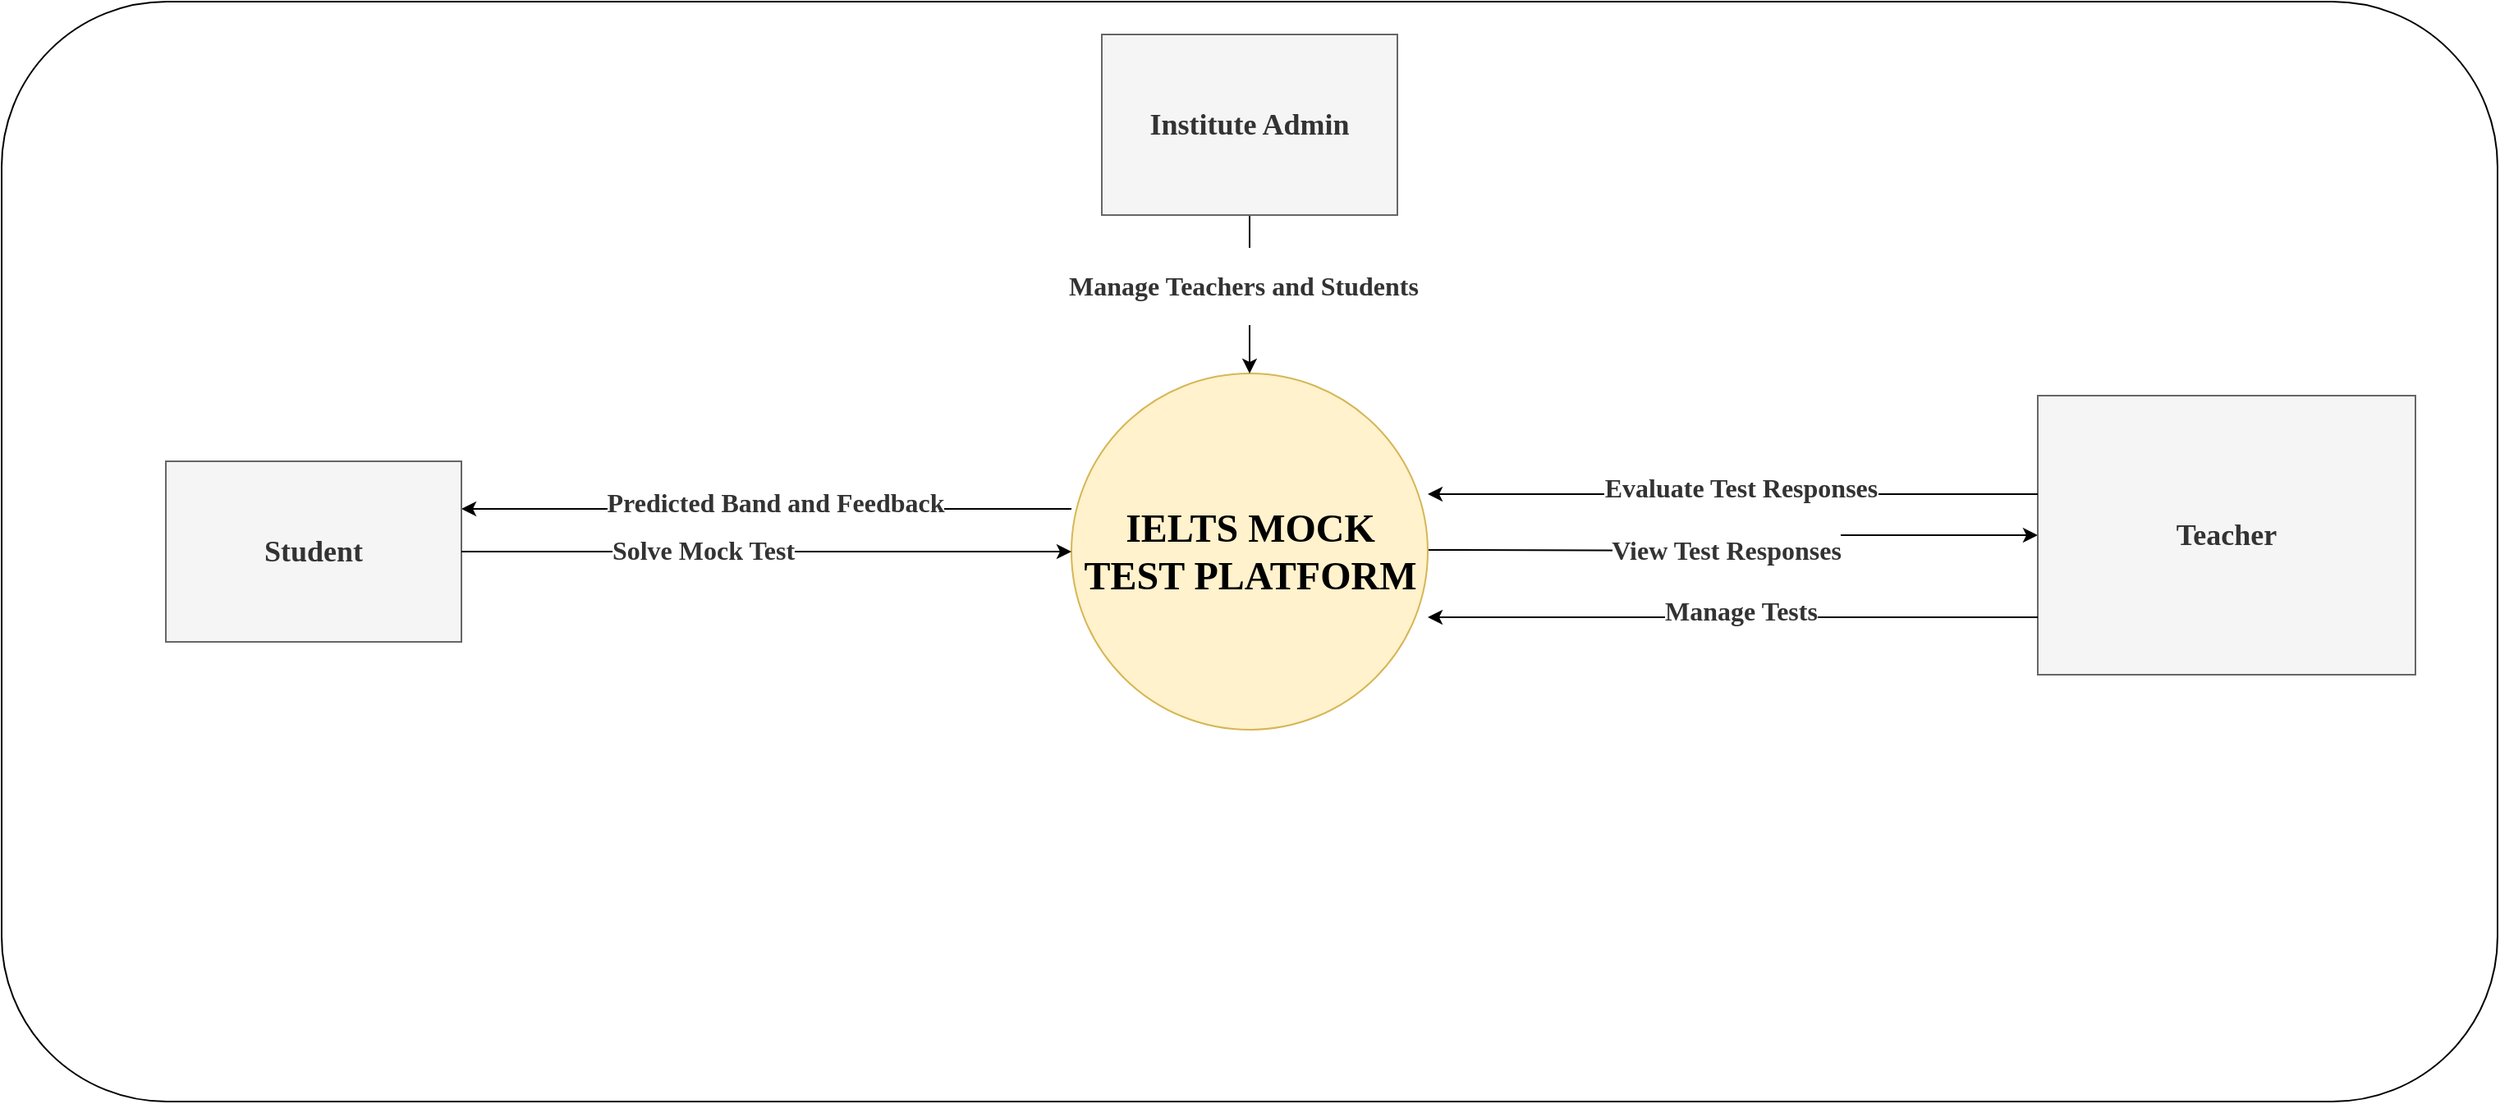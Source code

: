 <mxfile version="24.7.17">
  <diagram name="Page-1" id="etFTTJ8TaBfdBzY4ICjI">
    <mxGraphModel dx="1832" dy="1178" grid="1" gridSize="10" guides="1" tooltips="1" connect="1" arrows="1" fold="1" page="1" pageScale="1" pageWidth="1654" pageHeight="1169" math="0" shadow="0">
      <root>
        <mxCell id="0" />
        <mxCell id="1" parent="0" />
        <mxCell id="hIDMdmYQqQBxp58ehzNk-4" value="" style="rounded=1;whiteSpace=wrap;html=1;fontFamily=Ubuntu Mono;fontSource=https%3A%2F%2Ffonts.googleapis.com%2Fcss%3Ffamily%3DUbuntu%2BMono;fillColor=none;" vertex="1" parent="1">
          <mxGeometry x="30" y="60" width="1520" height="670" as="geometry" />
        </mxCell>
        <mxCell id="hIDMdmYQqQBxp58ehzNk-10" style="edgeStyle=orthogonalEdgeStyle;rounded=0;orthogonalLoop=1;jettySize=auto;html=1;fontFamily=Ubuntu Mono;fontSource=https%3A%2F%2Ffonts.googleapis.com%2Fcss%3Ffamily%3DUbuntu%2BMono;fontSize=12;fontColor=#333333;" edge="1" parent="1">
          <mxGeometry relative="1" as="geometry">
            <mxPoint x="681.5" y="369" as="sourcePoint" />
            <mxPoint x="310" y="369" as="targetPoint" />
          </mxGeometry>
        </mxCell>
        <mxCell id="hIDMdmYQqQBxp58ehzNk-11" value="&lt;h3&gt;&lt;span style=&quot;font-size: 16px;&quot;&gt;Predicted Band and Feedback&lt;/span&gt;&lt;/h3&gt;" style="edgeLabel;html=1;align=center;verticalAlign=middle;resizable=0;points=[];rounded=0;strokeColor=#666666;fontFamily=Ubuntu Mono;fontSource=https%3A%2F%2Ffonts.googleapis.com%2Fcss%3Ffamily%3DUbuntu%2BMono;fontSize=12;fontColor=#333333;fillColor=#f5f5f5;" vertex="1" connectable="0" parent="hIDMdmYQqQBxp58ehzNk-10">
          <mxGeometry x="0.19" y="-4" relative="1" as="geometry">
            <mxPoint x="40" as="offset" />
          </mxGeometry>
        </mxCell>
        <mxCell id="hIDMdmYQqQBxp58ehzNk-25" style="edgeStyle=orthogonalEdgeStyle;rounded=0;orthogonalLoop=1;jettySize=auto;html=1;exitX=1;exitY=0.5;exitDx=0;exitDy=0;fontFamily=Ubuntu Mono;fontSource=https%3A%2F%2Ffonts.googleapis.com%2Fcss%3Ffamily%3DUbuntu%2BMono;fontSize=12;fontColor=#333333;" edge="1" parent="1" target="hIDMdmYQqQBxp58ehzNk-6">
          <mxGeometry relative="1" as="geometry">
            <mxPoint x="898.5" y="394" as="sourcePoint" />
            <mxPoint x="1280" y="394" as="targetPoint" />
            <Array as="points" />
          </mxGeometry>
        </mxCell>
        <mxCell id="hIDMdmYQqQBxp58ehzNk-26" value="&lt;h3&gt;&lt;span style=&quot;font-size: 16px;&quot;&gt;View Test Responses&lt;/span&gt;&lt;/h3&gt;" style="edgeLabel;html=1;align=center;verticalAlign=middle;resizable=0;points=[];rounded=0;strokeColor=#666666;fontFamily=Ubuntu Mono;fontSource=https%3A%2F%2Ffonts.googleapis.com%2Fcss%3Ffamily%3DUbuntu%2BMono;fontSize=12;fontColor=#333333;fillColor=#f5f5f5;" vertex="1" connectable="0" parent="hIDMdmYQqQBxp58ehzNk-25">
          <mxGeometry x="-0.046" y="1" relative="1" as="geometry">
            <mxPoint as="offset" />
          </mxGeometry>
        </mxCell>
        <mxCell id="hIDMdmYQqQBxp58ehzNk-2" value="&lt;h1&gt;&lt;font data-font-src=&quot;https://fonts.googleapis.com/css?family=Ubuntu+Mono&quot;&gt;IELTS MOCK TEST PLATFORM&lt;/font&gt;&lt;/h1&gt;" style="ellipse;whiteSpace=wrap;html=1;aspect=fixed;fillColor=#fff2cc;strokeColor=#d6b656;fontFamily=Ubuntu Mono;fontSource=https%3A%2F%2Ffonts.googleapis.com%2Fcss%3Ffamily%3DUbuntu%2BMono;" vertex="1" parent="1">
          <mxGeometry x="681.5" y="286.5" width="217" height="217" as="geometry" />
        </mxCell>
        <mxCell id="hIDMdmYQqQBxp58ehzNk-5" value="&lt;h2&gt;Student&lt;/h2&gt;" style="rounded=0;whiteSpace=wrap;html=1;fillColor=#f5f5f5;fontColor=#333333;strokeColor=#666666;fontFamily=Ubuntu Mono;fontSource=https%3A%2F%2Ffonts.googleapis.com%2Fcss%3Ffamily%3DUbuntu%2BMono;" vertex="1" parent="1">
          <mxGeometry x="130" y="340" width="180" height="110" as="geometry" />
        </mxCell>
        <mxCell id="hIDMdmYQqQBxp58ehzNk-6" value="&lt;h2&gt;Teacher&lt;/h2&gt;" style="rounded=0;whiteSpace=wrap;html=1;fillColor=#f5f5f5;fontColor=#333333;strokeColor=#666666;fontFamily=Ubuntu Mono;fontSource=https%3A%2F%2Ffonts.googleapis.com%2Fcss%3Ffamily%3DUbuntu%2BMono;align=center;verticalAlign=middle;fontSize=12;" vertex="1" parent="1">
          <mxGeometry x="1270" y="300" width="230" height="170" as="geometry" />
        </mxCell>
        <mxCell id="hIDMdmYQqQBxp58ehzNk-12" style="edgeStyle=orthogonalEdgeStyle;rounded=0;orthogonalLoop=1;jettySize=auto;html=1;fontFamily=Ubuntu Mono;fontSource=https%3A%2F%2Ffonts.googleapis.com%2Fcss%3Ffamily%3DUbuntu%2BMono;fontSize=12;fontColor=#333333;" edge="1" parent="1" source="hIDMdmYQqQBxp58ehzNk-7" target="hIDMdmYQqQBxp58ehzNk-2">
          <mxGeometry relative="1" as="geometry" />
        </mxCell>
        <mxCell id="hIDMdmYQqQBxp58ehzNk-16" value="&lt;h3&gt;&lt;span style=&quot;font-size: 16px;&quot;&gt;Manage Teachers and Students&lt;/span&gt;&lt;/h3&gt;" style="edgeLabel;html=1;align=center;verticalAlign=middle;resizable=0;points=[];rounded=0;strokeColor=#666666;fontFamily=Ubuntu Mono;fontSource=https%3A%2F%2Ffonts.googleapis.com%2Fcss%3Ffamily%3DUbuntu%2BMono;fontSize=12;fontColor=#333333;fillColor=#f5f5f5;" vertex="1" connectable="0" parent="hIDMdmYQqQBxp58ehzNk-12">
          <mxGeometry x="-0.114" y="-4" relative="1" as="geometry">
            <mxPoint as="offset" />
          </mxGeometry>
        </mxCell>
        <mxCell id="hIDMdmYQqQBxp58ehzNk-7" value="&lt;h2&gt;Institute Admin&lt;/h2&gt;" style="rounded=0;whiteSpace=wrap;html=1;fillColor=#f5f5f5;fontColor=#333333;strokeColor=#666666;fontFamily=Ubuntu Mono;fontSource=https%3A%2F%2Ffonts.googleapis.com%2Fcss%3Ffamily%3DUbuntu%2BMono;" vertex="1" parent="1">
          <mxGeometry x="700" y="80" width="180" height="110" as="geometry" />
        </mxCell>
        <mxCell id="hIDMdmYQqQBxp58ehzNk-8" style="edgeStyle=orthogonalEdgeStyle;rounded=0;orthogonalLoop=1;jettySize=auto;html=1;fontFamily=Ubuntu Mono;fontSource=https%3A%2F%2Ffonts.googleapis.com%2Fcss%3Ffamily%3DUbuntu%2BMono;fontSize=12;fontColor=#333333;" edge="1" parent="1" source="hIDMdmYQqQBxp58ehzNk-5" target="hIDMdmYQqQBxp58ehzNk-2">
          <mxGeometry relative="1" as="geometry" />
        </mxCell>
        <mxCell id="hIDMdmYQqQBxp58ehzNk-9" value="&lt;h3&gt;&lt;font style=&quot;font-size: 16px;&quot;&gt;Solve Mock Test&lt;/font&gt;&lt;/h3&gt;" style="edgeLabel;html=1;align=center;verticalAlign=middle;resizable=0;points=[];rounded=0;strokeColor=#666666;fontFamily=Ubuntu Mono;fontSource=https%3A%2F%2Ffonts.googleapis.com%2Fcss%3Ffamily%3DUbuntu%2BMono;fontSize=12;fontColor=#333333;fillColor=#f5f5f5;" vertex="1" connectable="0" parent="hIDMdmYQqQBxp58ehzNk-8">
          <mxGeometry x="-0.211" y="1" relative="1" as="geometry">
            <mxPoint as="offset" />
          </mxGeometry>
        </mxCell>
        <mxCell id="hIDMdmYQqQBxp58ehzNk-17" style="edgeStyle=orthogonalEdgeStyle;rounded=0;orthogonalLoop=1;jettySize=auto;html=1;fontFamily=Ubuntu Mono;fontSource=https%3A%2F%2Ffonts.googleapis.com%2Fcss%3Ffamily%3DUbuntu%2BMono;fontSize=12;fontColor=#333333;" edge="1" parent="1">
          <mxGeometry relative="1" as="geometry">
            <mxPoint x="1270" y="360" as="sourcePoint" />
            <mxPoint x="898.5" y="360" as="targetPoint" />
          </mxGeometry>
        </mxCell>
        <mxCell id="hIDMdmYQqQBxp58ehzNk-18" value="&lt;h3&gt;&lt;span style=&quot;font-size: 16px;&quot;&gt;Evaluate Test Responses&lt;/span&gt;&lt;/h3&gt;" style="edgeLabel;html=1;align=center;verticalAlign=middle;resizable=0;points=[];rounded=0;strokeColor=#666666;fontFamily=Ubuntu Mono;fontSource=https%3A%2F%2Ffonts.googleapis.com%2Fcss%3Ffamily%3DUbuntu%2BMono;fontSize=12;fontColor=#333333;fillColor=#f5f5f5;" vertex="1" connectable="0" parent="hIDMdmYQqQBxp58ehzNk-17">
          <mxGeometry x="0.19" y="-4" relative="1" as="geometry">
            <mxPoint x="40" as="offset" />
          </mxGeometry>
        </mxCell>
        <mxCell id="hIDMdmYQqQBxp58ehzNk-27" style="edgeStyle=orthogonalEdgeStyle;rounded=0;orthogonalLoop=1;jettySize=auto;html=1;fontFamily=Ubuntu Mono;fontSource=https%3A%2F%2Ffonts.googleapis.com%2Fcss%3Ffamily%3DUbuntu%2BMono;fontSize=12;fontColor=#333333;" edge="1" parent="1">
          <mxGeometry relative="1" as="geometry">
            <mxPoint x="1270" y="435" as="sourcePoint" />
            <mxPoint x="898.5" y="435" as="targetPoint" />
          </mxGeometry>
        </mxCell>
        <mxCell id="hIDMdmYQqQBxp58ehzNk-28" value="&lt;h3&gt;&lt;span style=&quot;font-size: 16px;&quot;&gt;Manage Tests&lt;/span&gt;&lt;/h3&gt;" style="edgeLabel;html=1;align=center;verticalAlign=middle;resizable=0;points=[];rounded=0;strokeColor=#666666;fontFamily=Ubuntu Mono;fontSource=https%3A%2F%2Ffonts.googleapis.com%2Fcss%3Ffamily%3DUbuntu%2BMono;fontSize=12;fontColor=#333333;fillColor=#f5f5f5;" vertex="1" connectable="0" parent="hIDMdmYQqQBxp58ehzNk-27">
          <mxGeometry x="0.19" y="-4" relative="1" as="geometry">
            <mxPoint x="40" as="offset" />
          </mxGeometry>
        </mxCell>
      </root>
    </mxGraphModel>
  </diagram>
</mxfile>
